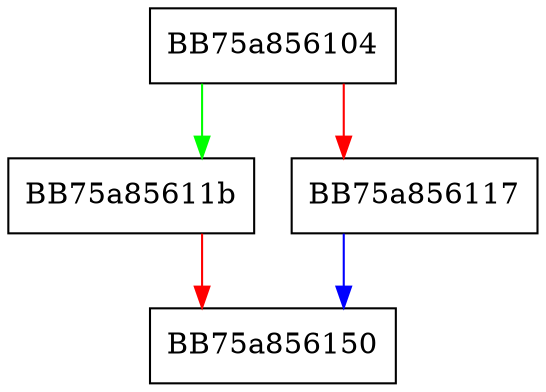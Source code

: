 digraph FilterCommonPaths {
  node [shape="box"];
  graph [splines=ortho];
  BB75a856104 -> BB75a85611b [color="green"];
  BB75a856104 -> BB75a856117 [color="red"];
  BB75a856117 -> BB75a856150 [color="blue"];
  BB75a85611b -> BB75a856150 [color="red"];
}
